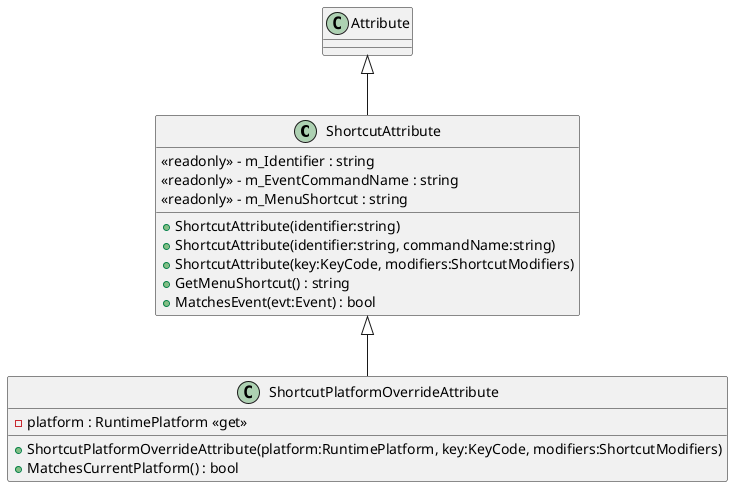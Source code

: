 @startuml
class ShortcutAttribute {
    <<readonly>> - m_Identifier : string
    <<readonly>> - m_EventCommandName : string
    <<readonly>> - m_MenuShortcut : string
    + ShortcutAttribute(identifier:string)
    + ShortcutAttribute(identifier:string, commandName:string)
    + ShortcutAttribute(key:KeyCode, modifiers:ShortcutModifiers)
    + GetMenuShortcut() : string
    + MatchesEvent(evt:Event) : bool
}
class ShortcutPlatformOverrideAttribute {
    - platform : RuntimePlatform <<get>>
    + ShortcutPlatformOverrideAttribute(platform:RuntimePlatform, key:KeyCode, modifiers:ShortcutModifiers)
    + MatchesCurrentPlatform() : bool
}
Attribute <|-- ShortcutAttribute
ShortcutAttribute <|-- ShortcutPlatformOverrideAttribute
@enduml
